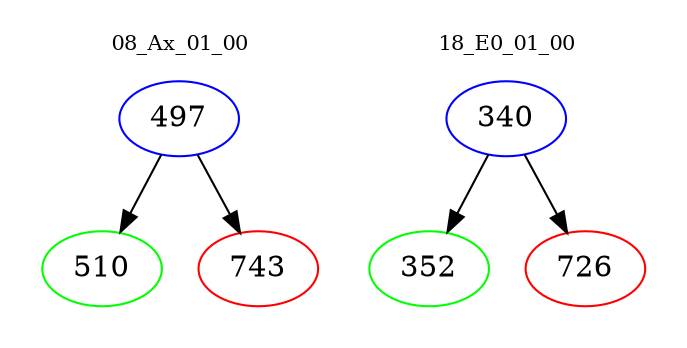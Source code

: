 digraph{
subgraph cluster_0 {
color = white
label = "08_Ax_01_00";
fontsize=10;
T0_497 [label="497", color="blue"]
T0_497 -> T0_510 [color="black"]
T0_510 [label="510", color="green"]
T0_497 -> T0_743 [color="black"]
T0_743 [label="743", color="red"]
}
subgraph cluster_1 {
color = white
label = "18_E0_01_00";
fontsize=10;
T1_340 [label="340", color="blue"]
T1_340 -> T1_352 [color="black"]
T1_352 [label="352", color="green"]
T1_340 -> T1_726 [color="black"]
T1_726 [label="726", color="red"]
}
}

